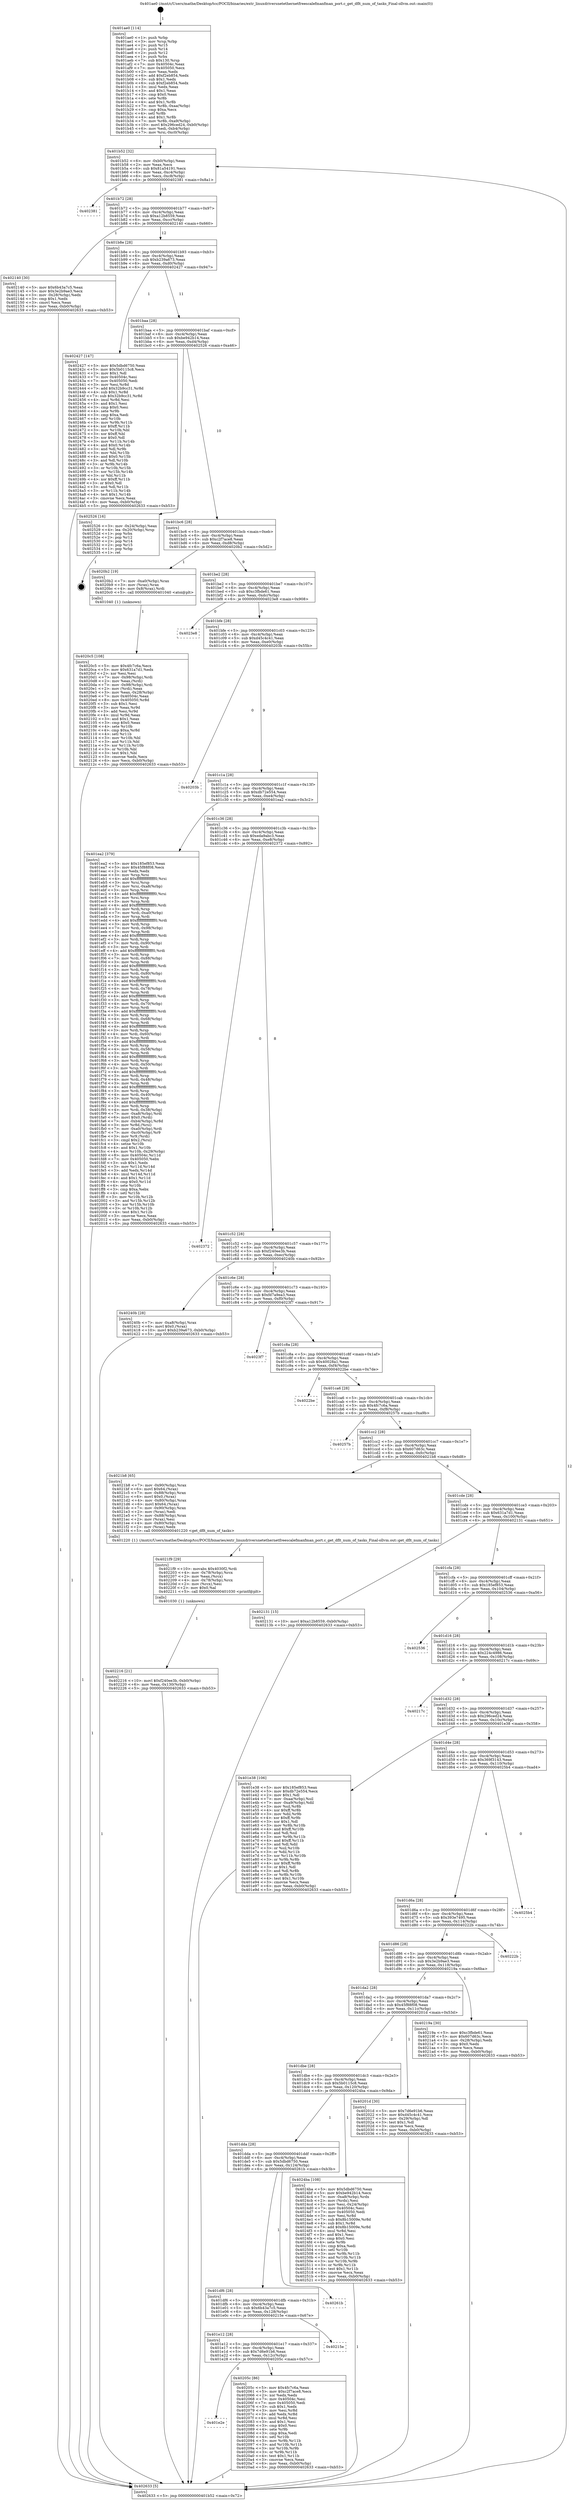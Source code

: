 digraph "0x401ae0" {
  label = "0x401ae0 (/mnt/c/Users/mathe/Desktop/tcc/POCII/binaries/extr_linuxdriversnetethernetfreescalefmanfman_port.c_get_dflt_num_of_tasks_Final-ollvm.out::main(0))"
  labelloc = "t"
  node[shape=record]

  Entry [label="",width=0.3,height=0.3,shape=circle,fillcolor=black,style=filled]
  "0x401b52" [label="{
     0x401b52 [32]\l
     | [instrs]\l
     &nbsp;&nbsp;0x401b52 \<+6\>: mov -0xb0(%rbp),%eax\l
     &nbsp;&nbsp;0x401b58 \<+2\>: mov %eax,%ecx\l
     &nbsp;&nbsp;0x401b5a \<+6\>: sub $0x81a54191,%ecx\l
     &nbsp;&nbsp;0x401b60 \<+6\>: mov %eax,-0xc4(%rbp)\l
     &nbsp;&nbsp;0x401b66 \<+6\>: mov %ecx,-0xc8(%rbp)\l
     &nbsp;&nbsp;0x401b6c \<+6\>: je 0000000000402381 \<main+0x8a1\>\l
  }"]
  "0x402381" [label="{
     0x402381\l
  }", style=dashed]
  "0x401b72" [label="{
     0x401b72 [28]\l
     | [instrs]\l
     &nbsp;&nbsp;0x401b72 \<+5\>: jmp 0000000000401b77 \<main+0x97\>\l
     &nbsp;&nbsp;0x401b77 \<+6\>: mov -0xc4(%rbp),%eax\l
     &nbsp;&nbsp;0x401b7d \<+5\>: sub $0xa12b8559,%eax\l
     &nbsp;&nbsp;0x401b82 \<+6\>: mov %eax,-0xcc(%rbp)\l
     &nbsp;&nbsp;0x401b88 \<+6\>: je 0000000000402140 \<main+0x660\>\l
  }"]
  Exit [label="",width=0.3,height=0.3,shape=circle,fillcolor=black,style=filled,peripheries=2]
  "0x402140" [label="{
     0x402140 [30]\l
     | [instrs]\l
     &nbsp;&nbsp;0x402140 \<+5\>: mov $0x6b43a7c5,%eax\l
     &nbsp;&nbsp;0x402145 \<+5\>: mov $0x3e2b9ae3,%ecx\l
     &nbsp;&nbsp;0x40214a \<+3\>: mov -0x28(%rbp),%edx\l
     &nbsp;&nbsp;0x40214d \<+3\>: cmp $0x1,%edx\l
     &nbsp;&nbsp;0x402150 \<+3\>: cmovl %ecx,%eax\l
     &nbsp;&nbsp;0x402153 \<+6\>: mov %eax,-0xb0(%rbp)\l
     &nbsp;&nbsp;0x402159 \<+5\>: jmp 0000000000402633 \<main+0xb53\>\l
  }"]
  "0x401b8e" [label="{
     0x401b8e [28]\l
     | [instrs]\l
     &nbsp;&nbsp;0x401b8e \<+5\>: jmp 0000000000401b93 \<main+0xb3\>\l
     &nbsp;&nbsp;0x401b93 \<+6\>: mov -0xc4(%rbp),%eax\l
     &nbsp;&nbsp;0x401b99 \<+5\>: sub $0xb239a673,%eax\l
     &nbsp;&nbsp;0x401b9e \<+6\>: mov %eax,-0xd0(%rbp)\l
     &nbsp;&nbsp;0x401ba4 \<+6\>: je 0000000000402427 \<main+0x947\>\l
  }"]
  "0x402216" [label="{
     0x402216 [21]\l
     | [instrs]\l
     &nbsp;&nbsp;0x402216 \<+10\>: movl $0xf240ee3b,-0xb0(%rbp)\l
     &nbsp;&nbsp;0x402220 \<+6\>: mov %eax,-0x130(%rbp)\l
     &nbsp;&nbsp;0x402226 \<+5\>: jmp 0000000000402633 \<main+0xb53\>\l
  }"]
  "0x402427" [label="{
     0x402427 [147]\l
     | [instrs]\l
     &nbsp;&nbsp;0x402427 \<+5\>: mov $0x5dbd6750,%eax\l
     &nbsp;&nbsp;0x40242c \<+5\>: mov $0x5b0115c8,%ecx\l
     &nbsp;&nbsp;0x402431 \<+2\>: mov $0x1,%dl\l
     &nbsp;&nbsp;0x402433 \<+7\>: mov 0x40504c,%esi\l
     &nbsp;&nbsp;0x40243a \<+7\>: mov 0x405050,%edi\l
     &nbsp;&nbsp;0x402441 \<+3\>: mov %esi,%r8d\l
     &nbsp;&nbsp;0x402444 \<+7\>: add $0x32b9cc31,%r8d\l
     &nbsp;&nbsp;0x40244b \<+4\>: sub $0x1,%r8d\l
     &nbsp;&nbsp;0x40244f \<+7\>: sub $0x32b9cc31,%r8d\l
     &nbsp;&nbsp;0x402456 \<+4\>: imul %r8d,%esi\l
     &nbsp;&nbsp;0x40245a \<+3\>: and $0x1,%esi\l
     &nbsp;&nbsp;0x40245d \<+3\>: cmp $0x0,%esi\l
     &nbsp;&nbsp;0x402460 \<+4\>: sete %r9b\l
     &nbsp;&nbsp;0x402464 \<+3\>: cmp $0xa,%edi\l
     &nbsp;&nbsp;0x402467 \<+4\>: setl %r10b\l
     &nbsp;&nbsp;0x40246b \<+3\>: mov %r9b,%r11b\l
     &nbsp;&nbsp;0x40246e \<+4\>: xor $0xff,%r11b\l
     &nbsp;&nbsp;0x402472 \<+3\>: mov %r10b,%bl\l
     &nbsp;&nbsp;0x402475 \<+3\>: xor $0xff,%bl\l
     &nbsp;&nbsp;0x402478 \<+3\>: xor $0x0,%dl\l
     &nbsp;&nbsp;0x40247b \<+3\>: mov %r11b,%r14b\l
     &nbsp;&nbsp;0x40247e \<+4\>: and $0x0,%r14b\l
     &nbsp;&nbsp;0x402482 \<+3\>: and %dl,%r9b\l
     &nbsp;&nbsp;0x402485 \<+3\>: mov %bl,%r15b\l
     &nbsp;&nbsp;0x402488 \<+4\>: and $0x0,%r15b\l
     &nbsp;&nbsp;0x40248c \<+3\>: and %dl,%r10b\l
     &nbsp;&nbsp;0x40248f \<+3\>: or %r9b,%r14b\l
     &nbsp;&nbsp;0x402492 \<+3\>: or %r10b,%r15b\l
     &nbsp;&nbsp;0x402495 \<+3\>: xor %r15b,%r14b\l
     &nbsp;&nbsp;0x402498 \<+3\>: or %bl,%r11b\l
     &nbsp;&nbsp;0x40249b \<+4\>: xor $0xff,%r11b\l
     &nbsp;&nbsp;0x40249f \<+3\>: or $0x0,%dl\l
     &nbsp;&nbsp;0x4024a2 \<+3\>: and %dl,%r11b\l
     &nbsp;&nbsp;0x4024a5 \<+3\>: or %r11b,%r14b\l
     &nbsp;&nbsp;0x4024a8 \<+4\>: test $0x1,%r14b\l
     &nbsp;&nbsp;0x4024ac \<+3\>: cmovne %ecx,%eax\l
     &nbsp;&nbsp;0x4024af \<+6\>: mov %eax,-0xb0(%rbp)\l
     &nbsp;&nbsp;0x4024b5 \<+5\>: jmp 0000000000402633 \<main+0xb53\>\l
  }"]
  "0x401baa" [label="{
     0x401baa [28]\l
     | [instrs]\l
     &nbsp;&nbsp;0x401baa \<+5\>: jmp 0000000000401baf \<main+0xcf\>\l
     &nbsp;&nbsp;0x401baf \<+6\>: mov -0xc4(%rbp),%eax\l
     &nbsp;&nbsp;0x401bb5 \<+5\>: sub $0xbe942b14,%eax\l
     &nbsp;&nbsp;0x401bba \<+6\>: mov %eax,-0xd4(%rbp)\l
     &nbsp;&nbsp;0x401bc0 \<+6\>: je 0000000000402526 \<main+0xa46\>\l
  }"]
  "0x4021f9" [label="{
     0x4021f9 [29]\l
     | [instrs]\l
     &nbsp;&nbsp;0x4021f9 \<+10\>: movabs $0x4030f2,%rdi\l
     &nbsp;&nbsp;0x402203 \<+4\>: mov -0x78(%rbp),%rcx\l
     &nbsp;&nbsp;0x402207 \<+2\>: mov %eax,(%rcx)\l
     &nbsp;&nbsp;0x402209 \<+4\>: mov -0x78(%rbp),%rcx\l
     &nbsp;&nbsp;0x40220d \<+2\>: mov (%rcx),%esi\l
     &nbsp;&nbsp;0x40220f \<+2\>: mov $0x0,%al\l
     &nbsp;&nbsp;0x402211 \<+5\>: call 0000000000401030 \<printf@plt\>\l
     | [calls]\l
     &nbsp;&nbsp;0x401030 \{1\} (unknown)\l
  }"]
  "0x402526" [label="{
     0x402526 [16]\l
     | [instrs]\l
     &nbsp;&nbsp;0x402526 \<+3\>: mov -0x24(%rbp),%eax\l
     &nbsp;&nbsp;0x402529 \<+4\>: lea -0x20(%rbp),%rsp\l
     &nbsp;&nbsp;0x40252d \<+1\>: pop %rbx\l
     &nbsp;&nbsp;0x40252e \<+2\>: pop %r12\l
     &nbsp;&nbsp;0x402530 \<+2\>: pop %r14\l
     &nbsp;&nbsp;0x402532 \<+2\>: pop %r15\l
     &nbsp;&nbsp;0x402534 \<+1\>: pop %rbp\l
     &nbsp;&nbsp;0x402535 \<+1\>: ret\l
  }"]
  "0x401bc6" [label="{
     0x401bc6 [28]\l
     | [instrs]\l
     &nbsp;&nbsp;0x401bc6 \<+5\>: jmp 0000000000401bcb \<main+0xeb\>\l
     &nbsp;&nbsp;0x401bcb \<+6\>: mov -0xc4(%rbp),%eax\l
     &nbsp;&nbsp;0x401bd1 \<+5\>: sub $0xc2f7ace8,%eax\l
     &nbsp;&nbsp;0x401bd6 \<+6\>: mov %eax,-0xd8(%rbp)\l
     &nbsp;&nbsp;0x401bdc \<+6\>: je 00000000004020b2 \<main+0x5d2\>\l
  }"]
  "0x4020c5" [label="{
     0x4020c5 [108]\l
     | [instrs]\l
     &nbsp;&nbsp;0x4020c5 \<+5\>: mov $0x4fc7c6a,%ecx\l
     &nbsp;&nbsp;0x4020ca \<+5\>: mov $0x631a7d1,%edx\l
     &nbsp;&nbsp;0x4020cf \<+2\>: xor %esi,%esi\l
     &nbsp;&nbsp;0x4020d1 \<+7\>: mov -0x98(%rbp),%rdi\l
     &nbsp;&nbsp;0x4020d8 \<+2\>: mov %eax,(%rdi)\l
     &nbsp;&nbsp;0x4020da \<+7\>: mov -0x98(%rbp),%rdi\l
     &nbsp;&nbsp;0x4020e1 \<+2\>: mov (%rdi),%eax\l
     &nbsp;&nbsp;0x4020e3 \<+3\>: mov %eax,-0x28(%rbp)\l
     &nbsp;&nbsp;0x4020e6 \<+7\>: mov 0x40504c,%eax\l
     &nbsp;&nbsp;0x4020ed \<+8\>: mov 0x405050,%r8d\l
     &nbsp;&nbsp;0x4020f5 \<+3\>: sub $0x1,%esi\l
     &nbsp;&nbsp;0x4020f8 \<+3\>: mov %eax,%r9d\l
     &nbsp;&nbsp;0x4020fb \<+3\>: add %esi,%r9d\l
     &nbsp;&nbsp;0x4020fe \<+4\>: imul %r9d,%eax\l
     &nbsp;&nbsp;0x402102 \<+3\>: and $0x1,%eax\l
     &nbsp;&nbsp;0x402105 \<+3\>: cmp $0x0,%eax\l
     &nbsp;&nbsp;0x402108 \<+4\>: sete %r10b\l
     &nbsp;&nbsp;0x40210c \<+4\>: cmp $0xa,%r8d\l
     &nbsp;&nbsp;0x402110 \<+4\>: setl %r11b\l
     &nbsp;&nbsp;0x402114 \<+3\>: mov %r10b,%bl\l
     &nbsp;&nbsp;0x402117 \<+3\>: and %r11b,%bl\l
     &nbsp;&nbsp;0x40211a \<+3\>: xor %r11b,%r10b\l
     &nbsp;&nbsp;0x40211d \<+3\>: or %r10b,%bl\l
     &nbsp;&nbsp;0x402120 \<+3\>: test $0x1,%bl\l
     &nbsp;&nbsp;0x402123 \<+3\>: cmovne %edx,%ecx\l
     &nbsp;&nbsp;0x402126 \<+6\>: mov %ecx,-0xb0(%rbp)\l
     &nbsp;&nbsp;0x40212c \<+5\>: jmp 0000000000402633 \<main+0xb53\>\l
  }"]
  "0x4020b2" [label="{
     0x4020b2 [19]\l
     | [instrs]\l
     &nbsp;&nbsp;0x4020b2 \<+7\>: mov -0xa0(%rbp),%rax\l
     &nbsp;&nbsp;0x4020b9 \<+3\>: mov (%rax),%rax\l
     &nbsp;&nbsp;0x4020bc \<+4\>: mov 0x8(%rax),%rdi\l
     &nbsp;&nbsp;0x4020c0 \<+5\>: call 0000000000401040 \<atoi@plt\>\l
     | [calls]\l
     &nbsp;&nbsp;0x401040 \{1\} (unknown)\l
  }"]
  "0x401be2" [label="{
     0x401be2 [28]\l
     | [instrs]\l
     &nbsp;&nbsp;0x401be2 \<+5\>: jmp 0000000000401be7 \<main+0x107\>\l
     &nbsp;&nbsp;0x401be7 \<+6\>: mov -0xc4(%rbp),%eax\l
     &nbsp;&nbsp;0x401bed \<+5\>: sub $0xc3fbde61,%eax\l
     &nbsp;&nbsp;0x401bf2 \<+6\>: mov %eax,-0xdc(%rbp)\l
     &nbsp;&nbsp;0x401bf8 \<+6\>: je 00000000004023e8 \<main+0x908\>\l
  }"]
  "0x401e2e" [label="{
     0x401e2e\l
  }", style=dashed]
  "0x4023e8" [label="{
     0x4023e8\l
  }", style=dashed]
  "0x401bfe" [label="{
     0x401bfe [28]\l
     | [instrs]\l
     &nbsp;&nbsp;0x401bfe \<+5\>: jmp 0000000000401c03 \<main+0x123\>\l
     &nbsp;&nbsp;0x401c03 \<+6\>: mov -0xc4(%rbp),%eax\l
     &nbsp;&nbsp;0x401c09 \<+5\>: sub $0xd45c4c41,%eax\l
     &nbsp;&nbsp;0x401c0e \<+6\>: mov %eax,-0xe0(%rbp)\l
     &nbsp;&nbsp;0x401c14 \<+6\>: je 000000000040203b \<main+0x55b\>\l
  }"]
  "0x40205c" [label="{
     0x40205c [86]\l
     | [instrs]\l
     &nbsp;&nbsp;0x40205c \<+5\>: mov $0x4fc7c6a,%eax\l
     &nbsp;&nbsp;0x402061 \<+5\>: mov $0xc2f7ace8,%ecx\l
     &nbsp;&nbsp;0x402066 \<+2\>: xor %edx,%edx\l
     &nbsp;&nbsp;0x402068 \<+7\>: mov 0x40504c,%esi\l
     &nbsp;&nbsp;0x40206f \<+7\>: mov 0x405050,%edi\l
     &nbsp;&nbsp;0x402076 \<+3\>: sub $0x1,%edx\l
     &nbsp;&nbsp;0x402079 \<+3\>: mov %esi,%r8d\l
     &nbsp;&nbsp;0x40207c \<+3\>: add %edx,%r8d\l
     &nbsp;&nbsp;0x40207f \<+4\>: imul %r8d,%esi\l
     &nbsp;&nbsp;0x402083 \<+3\>: and $0x1,%esi\l
     &nbsp;&nbsp;0x402086 \<+3\>: cmp $0x0,%esi\l
     &nbsp;&nbsp;0x402089 \<+4\>: sete %r9b\l
     &nbsp;&nbsp;0x40208d \<+3\>: cmp $0xa,%edi\l
     &nbsp;&nbsp;0x402090 \<+4\>: setl %r10b\l
     &nbsp;&nbsp;0x402094 \<+3\>: mov %r9b,%r11b\l
     &nbsp;&nbsp;0x402097 \<+3\>: and %r10b,%r11b\l
     &nbsp;&nbsp;0x40209a \<+3\>: xor %r10b,%r9b\l
     &nbsp;&nbsp;0x40209d \<+3\>: or %r9b,%r11b\l
     &nbsp;&nbsp;0x4020a0 \<+4\>: test $0x1,%r11b\l
     &nbsp;&nbsp;0x4020a4 \<+3\>: cmovne %ecx,%eax\l
     &nbsp;&nbsp;0x4020a7 \<+6\>: mov %eax,-0xb0(%rbp)\l
     &nbsp;&nbsp;0x4020ad \<+5\>: jmp 0000000000402633 \<main+0xb53\>\l
  }"]
  "0x40203b" [label="{
     0x40203b\l
  }", style=dashed]
  "0x401c1a" [label="{
     0x401c1a [28]\l
     | [instrs]\l
     &nbsp;&nbsp;0x401c1a \<+5\>: jmp 0000000000401c1f \<main+0x13f\>\l
     &nbsp;&nbsp;0x401c1f \<+6\>: mov -0xc4(%rbp),%eax\l
     &nbsp;&nbsp;0x401c25 \<+5\>: sub $0xdb72e554,%eax\l
     &nbsp;&nbsp;0x401c2a \<+6\>: mov %eax,-0xe4(%rbp)\l
     &nbsp;&nbsp;0x401c30 \<+6\>: je 0000000000401ea2 \<main+0x3c2\>\l
  }"]
  "0x401e12" [label="{
     0x401e12 [28]\l
     | [instrs]\l
     &nbsp;&nbsp;0x401e12 \<+5\>: jmp 0000000000401e17 \<main+0x337\>\l
     &nbsp;&nbsp;0x401e17 \<+6\>: mov -0xc4(%rbp),%eax\l
     &nbsp;&nbsp;0x401e1d \<+5\>: sub $0x7d6e91b6,%eax\l
     &nbsp;&nbsp;0x401e22 \<+6\>: mov %eax,-0x12c(%rbp)\l
     &nbsp;&nbsp;0x401e28 \<+6\>: je 000000000040205c \<main+0x57c\>\l
  }"]
  "0x401ea2" [label="{
     0x401ea2 [379]\l
     | [instrs]\l
     &nbsp;&nbsp;0x401ea2 \<+5\>: mov $0x185ef853,%eax\l
     &nbsp;&nbsp;0x401ea7 \<+5\>: mov $0x45f88f08,%ecx\l
     &nbsp;&nbsp;0x401eac \<+2\>: xor %edx,%edx\l
     &nbsp;&nbsp;0x401eae \<+3\>: mov %rsp,%rsi\l
     &nbsp;&nbsp;0x401eb1 \<+4\>: add $0xfffffffffffffff0,%rsi\l
     &nbsp;&nbsp;0x401eb5 \<+3\>: mov %rsi,%rsp\l
     &nbsp;&nbsp;0x401eb8 \<+7\>: mov %rsi,-0xa8(%rbp)\l
     &nbsp;&nbsp;0x401ebf \<+3\>: mov %rsp,%rsi\l
     &nbsp;&nbsp;0x401ec2 \<+4\>: add $0xfffffffffffffff0,%rsi\l
     &nbsp;&nbsp;0x401ec6 \<+3\>: mov %rsi,%rsp\l
     &nbsp;&nbsp;0x401ec9 \<+3\>: mov %rsp,%rdi\l
     &nbsp;&nbsp;0x401ecc \<+4\>: add $0xfffffffffffffff0,%rdi\l
     &nbsp;&nbsp;0x401ed0 \<+3\>: mov %rdi,%rsp\l
     &nbsp;&nbsp;0x401ed3 \<+7\>: mov %rdi,-0xa0(%rbp)\l
     &nbsp;&nbsp;0x401eda \<+3\>: mov %rsp,%rdi\l
     &nbsp;&nbsp;0x401edd \<+4\>: add $0xfffffffffffffff0,%rdi\l
     &nbsp;&nbsp;0x401ee1 \<+3\>: mov %rdi,%rsp\l
     &nbsp;&nbsp;0x401ee4 \<+7\>: mov %rdi,-0x98(%rbp)\l
     &nbsp;&nbsp;0x401eeb \<+3\>: mov %rsp,%rdi\l
     &nbsp;&nbsp;0x401eee \<+4\>: add $0xfffffffffffffff0,%rdi\l
     &nbsp;&nbsp;0x401ef2 \<+3\>: mov %rdi,%rsp\l
     &nbsp;&nbsp;0x401ef5 \<+7\>: mov %rdi,-0x90(%rbp)\l
     &nbsp;&nbsp;0x401efc \<+3\>: mov %rsp,%rdi\l
     &nbsp;&nbsp;0x401eff \<+4\>: add $0xfffffffffffffff0,%rdi\l
     &nbsp;&nbsp;0x401f03 \<+3\>: mov %rdi,%rsp\l
     &nbsp;&nbsp;0x401f06 \<+7\>: mov %rdi,-0x88(%rbp)\l
     &nbsp;&nbsp;0x401f0d \<+3\>: mov %rsp,%rdi\l
     &nbsp;&nbsp;0x401f10 \<+4\>: add $0xfffffffffffffff0,%rdi\l
     &nbsp;&nbsp;0x401f14 \<+3\>: mov %rdi,%rsp\l
     &nbsp;&nbsp;0x401f17 \<+4\>: mov %rdi,-0x80(%rbp)\l
     &nbsp;&nbsp;0x401f1b \<+3\>: mov %rsp,%rdi\l
     &nbsp;&nbsp;0x401f1e \<+4\>: add $0xfffffffffffffff0,%rdi\l
     &nbsp;&nbsp;0x401f22 \<+3\>: mov %rdi,%rsp\l
     &nbsp;&nbsp;0x401f25 \<+4\>: mov %rdi,-0x78(%rbp)\l
     &nbsp;&nbsp;0x401f29 \<+3\>: mov %rsp,%rdi\l
     &nbsp;&nbsp;0x401f2c \<+4\>: add $0xfffffffffffffff0,%rdi\l
     &nbsp;&nbsp;0x401f30 \<+3\>: mov %rdi,%rsp\l
     &nbsp;&nbsp;0x401f33 \<+4\>: mov %rdi,-0x70(%rbp)\l
     &nbsp;&nbsp;0x401f37 \<+3\>: mov %rsp,%rdi\l
     &nbsp;&nbsp;0x401f3a \<+4\>: add $0xfffffffffffffff0,%rdi\l
     &nbsp;&nbsp;0x401f3e \<+3\>: mov %rdi,%rsp\l
     &nbsp;&nbsp;0x401f41 \<+4\>: mov %rdi,-0x68(%rbp)\l
     &nbsp;&nbsp;0x401f45 \<+3\>: mov %rsp,%rdi\l
     &nbsp;&nbsp;0x401f48 \<+4\>: add $0xfffffffffffffff0,%rdi\l
     &nbsp;&nbsp;0x401f4c \<+3\>: mov %rdi,%rsp\l
     &nbsp;&nbsp;0x401f4f \<+4\>: mov %rdi,-0x60(%rbp)\l
     &nbsp;&nbsp;0x401f53 \<+3\>: mov %rsp,%rdi\l
     &nbsp;&nbsp;0x401f56 \<+4\>: add $0xfffffffffffffff0,%rdi\l
     &nbsp;&nbsp;0x401f5a \<+3\>: mov %rdi,%rsp\l
     &nbsp;&nbsp;0x401f5d \<+4\>: mov %rdi,-0x58(%rbp)\l
     &nbsp;&nbsp;0x401f61 \<+3\>: mov %rsp,%rdi\l
     &nbsp;&nbsp;0x401f64 \<+4\>: add $0xfffffffffffffff0,%rdi\l
     &nbsp;&nbsp;0x401f68 \<+3\>: mov %rdi,%rsp\l
     &nbsp;&nbsp;0x401f6b \<+4\>: mov %rdi,-0x50(%rbp)\l
     &nbsp;&nbsp;0x401f6f \<+3\>: mov %rsp,%rdi\l
     &nbsp;&nbsp;0x401f72 \<+4\>: add $0xfffffffffffffff0,%rdi\l
     &nbsp;&nbsp;0x401f76 \<+3\>: mov %rdi,%rsp\l
     &nbsp;&nbsp;0x401f79 \<+4\>: mov %rdi,-0x48(%rbp)\l
     &nbsp;&nbsp;0x401f7d \<+3\>: mov %rsp,%rdi\l
     &nbsp;&nbsp;0x401f80 \<+4\>: add $0xfffffffffffffff0,%rdi\l
     &nbsp;&nbsp;0x401f84 \<+3\>: mov %rdi,%rsp\l
     &nbsp;&nbsp;0x401f87 \<+4\>: mov %rdi,-0x40(%rbp)\l
     &nbsp;&nbsp;0x401f8b \<+3\>: mov %rsp,%rdi\l
     &nbsp;&nbsp;0x401f8e \<+4\>: add $0xfffffffffffffff0,%rdi\l
     &nbsp;&nbsp;0x401f92 \<+3\>: mov %rdi,%rsp\l
     &nbsp;&nbsp;0x401f95 \<+4\>: mov %rdi,-0x38(%rbp)\l
     &nbsp;&nbsp;0x401f99 \<+7\>: mov -0xa8(%rbp),%rdi\l
     &nbsp;&nbsp;0x401fa0 \<+6\>: movl $0x0,(%rdi)\l
     &nbsp;&nbsp;0x401fa6 \<+7\>: mov -0xb4(%rbp),%r8d\l
     &nbsp;&nbsp;0x401fad \<+3\>: mov %r8d,(%rsi)\l
     &nbsp;&nbsp;0x401fb0 \<+7\>: mov -0xa0(%rbp),%rdi\l
     &nbsp;&nbsp;0x401fb7 \<+7\>: mov -0xc0(%rbp),%r9\l
     &nbsp;&nbsp;0x401fbe \<+3\>: mov %r9,(%rdi)\l
     &nbsp;&nbsp;0x401fc1 \<+3\>: cmpl $0x2,(%rsi)\l
     &nbsp;&nbsp;0x401fc4 \<+4\>: setne %r10b\l
     &nbsp;&nbsp;0x401fc8 \<+4\>: and $0x1,%r10b\l
     &nbsp;&nbsp;0x401fcc \<+4\>: mov %r10b,-0x29(%rbp)\l
     &nbsp;&nbsp;0x401fd0 \<+8\>: mov 0x40504c,%r11d\l
     &nbsp;&nbsp;0x401fd8 \<+7\>: mov 0x405050,%ebx\l
     &nbsp;&nbsp;0x401fdf \<+3\>: sub $0x1,%edx\l
     &nbsp;&nbsp;0x401fe2 \<+3\>: mov %r11d,%r14d\l
     &nbsp;&nbsp;0x401fe5 \<+3\>: add %edx,%r14d\l
     &nbsp;&nbsp;0x401fe8 \<+4\>: imul %r14d,%r11d\l
     &nbsp;&nbsp;0x401fec \<+4\>: and $0x1,%r11d\l
     &nbsp;&nbsp;0x401ff0 \<+4\>: cmp $0x0,%r11d\l
     &nbsp;&nbsp;0x401ff4 \<+4\>: sete %r10b\l
     &nbsp;&nbsp;0x401ff8 \<+3\>: cmp $0xa,%ebx\l
     &nbsp;&nbsp;0x401ffb \<+4\>: setl %r15b\l
     &nbsp;&nbsp;0x401fff \<+3\>: mov %r10b,%r12b\l
     &nbsp;&nbsp;0x402002 \<+3\>: and %r15b,%r12b\l
     &nbsp;&nbsp;0x402005 \<+3\>: xor %r15b,%r10b\l
     &nbsp;&nbsp;0x402008 \<+3\>: or %r10b,%r12b\l
     &nbsp;&nbsp;0x40200b \<+4\>: test $0x1,%r12b\l
     &nbsp;&nbsp;0x40200f \<+3\>: cmovne %ecx,%eax\l
     &nbsp;&nbsp;0x402012 \<+6\>: mov %eax,-0xb0(%rbp)\l
     &nbsp;&nbsp;0x402018 \<+5\>: jmp 0000000000402633 \<main+0xb53\>\l
  }"]
  "0x401c36" [label="{
     0x401c36 [28]\l
     | [instrs]\l
     &nbsp;&nbsp;0x401c36 \<+5\>: jmp 0000000000401c3b \<main+0x15b\>\l
     &nbsp;&nbsp;0x401c3b \<+6\>: mov -0xc4(%rbp),%eax\l
     &nbsp;&nbsp;0x401c41 \<+5\>: sub $0xeda9abc3,%eax\l
     &nbsp;&nbsp;0x401c46 \<+6\>: mov %eax,-0xe8(%rbp)\l
     &nbsp;&nbsp;0x401c4c \<+6\>: je 0000000000402372 \<main+0x892\>\l
  }"]
  "0x40215e" [label="{
     0x40215e\l
  }", style=dashed]
  "0x402372" [label="{
     0x402372\l
  }", style=dashed]
  "0x401c52" [label="{
     0x401c52 [28]\l
     | [instrs]\l
     &nbsp;&nbsp;0x401c52 \<+5\>: jmp 0000000000401c57 \<main+0x177\>\l
     &nbsp;&nbsp;0x401c57 \<+6\>: mov -0xc4(%rbp),%eax\l
     &nbsp;&nbsp;0x401c5d \<+5\>: sub $0xf240ee3b,%eax\l
     &nbsp;&nbsp;0x401c62 \<+6\>: mov %eax,-0xec(%rbp)\l
     &nbsp;&nbsp;0x401c68 \<+6\>: je 000000000040240b \<main+0x92b\>\l
  }"]
  "0x401df6" [label="{
     0x401df6 [28]\l
     | [instrs]\l
     &nbsp;&nbsp;0x401df6 \<+5\>: jmp 0000000000401dfb \<main+0x31b\>\l
     &nbsp;&nbsp;0x401dfb \<+6\>: mov -0xc4(%rbp),%eax\l
     &nbsp;&nbsp;0x401e01 \<+5\>: sub $0x6b43a7c5,%eax\l
     &nbsp;&nbsp;0x401e06 \<+6\>: mov %eax,-0x128(%rbp)\l
     &nbsp;&nbsp;0x401e0c \<+6\>: je 000000000040215e \<main+0x67e\>\l
  }"]
  "0x40240b" [label="{
     0x40240b [28]\l
     | [instrs]\l
     &nbsp;&nbsp;0x40240b \<+7\>: mov -0xa8(%rbp),%rax\l
     &nbsp;&nbsp;0x402412 \<+6\>: movl $0x0,(%rax)\l
     &nbsp;&nbsp;0x402418 \<+10\>: movl $0xb239a673,-0xb0(%rbp)\l
     &nbsp;&nbsp;0x402422 \<+5\>: jmp 0000000000402633 \<main+0xb53\>\l
  }"]
  "0x401c6e" [label="{
     0x401c6e [28]\l
     | [instrs]\l
     &nbsp;&nbsp;0x401c6e \<+5\>: jmp 0000000000401c73 \<main+0x193\>\l
     &nbsp;&nbsp;0x401c73 \<+6\>: mov -0xc4(%rbp),%eax\l
     &nbsp;&nbsp;0x401c79 \<+5\>: sub $0xfd7a9ea3,%eax\l
     &nbsp;&nbsp;0x401c7e \<+6\>: mov %eax,-0xf0(%rbp)\l
     &nbsp;&nbsp;0x401c84 \<+6\>: je 00000000004023f7 \<main+0x917\>\l
  }"]
  "0x40261b" [label="{
     0x40261b\l
  }", style=dashed]
  "0x4023f7" [label="{
     0x4023f7\l
  }", style=dashed]
  "0x401c8a" [label="{
     0x401c8a [28]\l
     | [instrs]\l
     &nbsp;&nbsp;0x401c8a \<+5\>: jmp 0000000000401c8f \<main+0x1af\>\l
     &nbsp;&nbsp;0x401c8f \<+6\>: mov -0xc4(%rbp),%eax\l
     &nbsp;&nbsp;0x401c95 \<+5\>: sub $0x40028a1,%eax\l
     &nbsp;&nbsp;0x401c9a \<+6\>: mov %eax,-0xf4(%rbp)\l
     &nbsp;&nbsp;0x401ca0 \<+6\>: je 00000000004022be \<main+0x7de\>\l
  }"]
  "0x401dda" [label="{
     0x401dda [28]\l
     | [instrs]\l
     &nbsp;&nbsp;0x401dda \<+5\>: jmp 0000000000401ddf \<main+0x2ff\>\l
     &nbsp;&nbsp;0x401ddf \<+6\>: mov -0xc4(%rbp),%eax\l
     &nbsp;&nbsp;0x401de5 \<+5\>: sub $0x5dbd6750,%eax\l
     &nbsp;&nbsp;0x401dea \<+6\>: mov %eax,-0x124(%rbp)\l
     &nbsp;&nbsp;0x401df0 \<+6\>: je 000000000040261b \<main+0xb3b\>\l
  }"]
  "0x4022be" [label="{
     0x4022be\l
  }", style=dashed]
  "0x401ca6" [label="{
     0x401ca6 [28]\l
     | [instrs]\l
     &nbsp;&nbsp;0x401ca6 \<+5\>: jmp 0000000000401cab \<main+0x1cb\>\l
     &nbsp;&nbsp;0x401cab \<+6\>: mov -0xc4(%rbp),%eax\l
     &nbsp;&nbsp;0x401cb1 \<+5\>: sub $0x4fc7c6a,%eax\l
     &nbsp;&nbsp;0x401cb6 \<+6\>: mov %eax,-0xf8(%rbp)\l
     &nbsp;&nbsp;0x401cbc \<+6\>: je 000000000040257b \<main+0xa9b\>\l
  }"]
  "0x4024ba" [label="{
     0x4024ba [108]\l
     | [instrs]\l
     &nbsp;&nbsp;0x4024ba \<+5\>: mov $0x5dbd6750,%eax\l
     &nbsp;&nbsp;0x4024bf \<+5\>: mov $0xbe942b14,%ecx\l
     &nbsp;&nbsp;0x4024c4 \<+7\>: mov -0xa8(%rbp),%rdx\l
     &nbsp;&nbsp;0x4024cb \<+2\>: mov (%rdx),%esi\l
     &nbsp;&nbsp;0x4024cd \<+3\>: mov %esi,-0x24(%rbp)\l
     &nbsp;&nbsp;0x4024d0 \<+7\>: mov 0x40504c,%esi\l
     &nbsp;&nbsp;0x4024d7 \<+7\>: mov 0x405050,%edi\l
     &nbsp;&nbsp;0x4024de \<+3\>: mov %esi,%r8d\l
     &nbsp;&nbsp;0x4024e1 \<+7\>: sub $0x8b15009e,%r8d\l
     &nbsp;&nbsp;0x4024e8 \<+4\>: sub $0x1,%r8d\l
     &nbsp;&nbsp;0x4024ec \<+7\>: add $0x8b15009e,%r8d\l
     &nbsp;&nbsp;0x4024f3 \<+4\>: imul %r8d,%esi\l
     &nbsp;&nbsp;0x4024f7 \<+3\>: and $0x1,%esi\l
     &nbsp;&nbsp;0x4024fa \<+3\>: cmp $0x0,%esi\l
     &nbsp;&nbsp;0x4024fd \<+4\>: sete %r9b\l
     &nbsp;&nbsp;0x402501 \<+3\>: cmp $0xa,%edi\l
     &nbsp;&nbsp;0x402504 \<+4\>: setl %r10b\l
     &nbsp;&nbsp;0x402508 \<+3\>: mov %r9b,%r11b\l
     &nbsp;&nbsp;0x40250b \<+3\>: and %r10b,%r11b\l
     &nbsp;&nbsp;0x40250e \<+3\>: xor %r10b,%r9b\l
     &nbsp;&nbsp;0x402511 \<+3\>: or %r9b,%r11b\l
     &nbsp;&nbsp;0x402514 \<+4\>: test $0x1,%r11b\l
     &nbsp;&nbsp;0x402518 \<+3\>: cmovne %ecx,%eax\l
     &nbsp;&nbsp;0x40251b \<+6\>: mov %eax,-0xb0(%rbp)\l
     &nbsp;&nbsp;0x402521 \<+5\>: jmp 0000000000402633 \<main+0xb53\>\l
  }"]
  "0x40257b" [label="{
     0x40257b\l
  }", style=dashed]
  "0x401cc2" [label="{
     0x401cc2 [28]\l
     | [instrs]\l
     &nbsp;&nbsp;0x401cc2 \<+5\>: jmp 0000000000401cc7 \<main+0x1e7\>\l
     &nbsp;&nbsp;0x401cc7 \<+6\>: mov -0xc4(%rbp),%eax\l
     &nbsp;&nbsp;0x401ccd \<+5\>: sub $0x607d63c,%eax\l
     &nbsp;&nbsp;0x401cd2 \<+6\>: mov %eax,-0xfc(%rbp)\l
     &nbsp;&nbsp;0x401cd8 \<+6\>: je 00000000004021b8 \<main+0x6d8\>\l
  }"]
  "0x401dbe" [label="{
     0x401dbe [28]\l
     | [instrs]\l
     &nbsp;&nbsp;0x401dbe \<+5\>: jmp 0000000000401dc3 \<main+0x2e3\>\l
     &nbsp;&nbsp;0x401dc3 \<+6\>: mov -0xc4(%rbp),%eax\l
     &nbsp;&nbsp;0x401dc9 \<+5\>: sub $0x5b0115c8,%eax\l
     &nbsp;&nbsp;0x401dce \<+6\>: mov %eax,-0x120(%rbp)\l
     &nbsp;&nbsp;0x401dd4 \<+6\>: je 00000000004024ba \<main+0x9da\>\l
  }"]
  "0x4021b8" [label="{
     0x4021b8 [65]\l
     | [instrs]\l
     &nbsp;&nbsp;0x4021b8 \<+7\>: mov -0x90(%rbp),%rax\l
     &nbsp;&nbsp;0x4021bf \<+6\>: movl $0x64,(%rax)\l
     &nbsp;&nbsp;0x4021c5 \<+7\>: mov -0x88(%rbp),%rax\l
     &nbsp;&nbsp;0x4021cc \<+6\>: movl $0x0,(%rax)\l
     &nbsp;&nbsp;0x4021d2 \<+4\>: mov -0x80(%rbp),%rax\l
     &nbsp;&nbsp;0x4021d6 \<+6\>: movl $0x64,(%rax)\l
     &nbsp;&nbsp;0x4021dc \<+7\>: mov -0x90(%rbp),%rax\l
     &nbsp;&nbsp;0x4021e3 \<+2\>: mov (%rax),%edi\l
     &nbsp;&nbsp;0x4021e5 \<+7\>: mov -0x88(%rbp),%rax\l
     &nbsp;&nbsp;0x4021ec \<+2\>: mov (%rax),%esi\l
     &nbsp;&nbsp;0x4021ee \<+4\>: mov -0x80(%rbp),%rax\l
     &nbsp;&nbsp;0x4021f2 \<+2\>: mov (%rax),%edx\l
     &nbsp;&nbsp;0x4021f4 \<+5\>: call 0000000000401220 \<get_dflt_num_of_tasks\>\l
     | [calls]\l
     &nbsp;&nbsp;0x401220 \{1\} (/mnt/c/Users/mathe/Desktop/tcc/POCII/binaries/extr_linuxdriversnetethernetfreescalefmanfman_port.c_get_dflt_num_of_tasks_Final-ollvm.out::get_dflt_num_of_tasks)\l
  }"]
  "0x401cde" [label="{
     0x401cde [28]\l
     | [instrs]\l
     &nbsp;&nbsp;0x401cde \<+5\>: jmp 0000000000401ce3 \<main+0x203\>\l
     &nbsp;&nbsp;0x401ce3 \<+6\>: mov -0xc4(%rbp),%eax\l
     &nbsp;&nbsp;0x401ce9 \<+5\>: sub $0x631a7d1,%eax\l
     &nbsp;&nbsp;0x401cee \<+6\>: mov %eax,-0x100(%rbp)\l
     &nbsp;&nbsp;0x401cf4 \<+6\>: je 0000000000402131 \<main+0x651\>\l
  }"]
  "0x40201d" [label="{
     0x40201d [30]\l
     | [instrs]\l
     &nbsp;&nbsp;0x40201d \<+5\>: mov $0x7d6e91b6,%eax\l
     &nbsp;&nbsp;0x402022 \<+5\>: mov $0xd45c4c41,%ecx\l
     &nbsp;&nbsp;0x402027 \<+3\>: mov -0x29(%rbp),%dl\l
     &nbsp;&nbsp;0x40202a \<+3\>: test $0x1,%dl\l
     &nbsp;&nbsp;0x40202d \<+3\>: cmovne %ecx,%eax\l
     &nbsp;&nbsp;0x402030 \<+6\>: mov %eax,-0xb0(%rbp)\l
     &nbsp;&nbsp;0x402036 \<+5\>: jmp 0000000000402633 \<main+0xb53\>\l
  }"]
  "0x402131" [label="{
     0x402131 [15]\l
     | [instrs]\l
     &nbsp;&nbsp;0x402131 \<+10\>: movl $0xa12b8559,-0xb0(%rbp)\l
     &nbsp;&nbsp;0x40213b \<+5\>: jmp 0000000000402633 \<main+0xb53\>\l
  }"]
  "0x401cfa" [label="{
     0x401cfa [28]\l
     | [instrs]\l
     &nbsp;&nbsp;0x401cfa \<+5\>: jmp 0000000000401cff \<main+0x21f\>\l
     &nbsp;&nbsp;0x401cff \<+6\>: mov -0xc4(%rbp),%eax\l
     &nbsp;&nbsp;0x401d05 \<+5\>: sub $0x185ef853,%eax\l
     &nbsp;&nbsp;0x401d0a \<+6\>: mov %eax,-0x104(%rbp)\l
     &nbsp;&nbsp;0x401d10 \<+6\>: je 0000000000402536 \<main+0xa56\>\l
  }"]
  "0x401da2" [label="{
     0x401da2 [28]\l
     | [instrs]\l
     &nbsp;&nbsp;0x401da2 \<+5\>: jmp 0000000000401da7 \<main+0x2c7\>\l
     &nbsp;&nbsp;0x401da7 \<+6\>: mov -0xc4(%rbp),%eax\l
     &nbsp;&nbsp;0x401dad \<+5\>: sub $0x45f88f08,%eax\l
     &nbsp;&nbsp;0x401db2 \<+6\>: mov %eax,-0x11c(%rbp)\l
     &nbsp;&nbsp;0x401db8 \<+6\>: je 000000000040201d \<main+0x53d\>\l
  }"]
  "0x402536" [label="{
     0x402536\l
  }", style=dashed]
  "0x401d16" [label="{
     0x401d16 [28]\l
     | [instrs]\l
     &nbsp;&nbsp;0x401d16 \<+5\>: jmp 0000000000401d1b \<main+0x23b\>\l
     &nbsp;&nbsp;0x401d1b \<+6\>: mov -0xc4(%rbp),%eax\l
     &nbsp;&nbsp;0x401d21 \<+5\>: sub $0x224c4986,%eax\l
     &nbsp;&nbsp;0x401d26 \<+6\>: mov %eax,-0x108(%rbp)\l
     &nbsp;&nbsp;0x401d2c \<+6\>: je 000000000040217c \<main+0x69c\>\l
  }"]
  "0x40219a" [label="{
     0x40219a [30]\l
     | [instrs]\l
     &nbsp;&nbsp;0x40219a \<+5\>: mov $0xc3fbde61,%eax\l
     &nbsp;&nbsp;0x40219f \<+5\>: mov $0x607d63c,%ecx\l
     &nbsp;&nbsp;0x4021a4 \<+3\>: mov -0x28(%rbp),%edx\l
     &nbsp;&nbsp;0x4021a7 \<+3\>: cmp $0x0,%edx\l
     &nbsp;&nbsp;0x4021aa \<+3\>: cmove %ecx,%eax\l
     &nbsp;&nbsp;0x4021ad \<+6\>: mov %eax,-0xb0(%rbp)\l
     &nbsp;&nbsp;0x4021b3 \<+5\>: jmp 0000000000402633 \<main+0xb53\>\l
  }"]
  "0x40217c" [label="{
     0x40217c\l
  }", style=dashed]
  "0x401d32" [label="{
     0x401d32 [28]\l
     | [instrs]\l
     &nbsp;&nbsp;0x401d32 \<+5\>: jmp 0000000000401d37 \<main+0x257\>\l
     &nbsp;&nbsp;0x401d37 \<+6\>: mov -0xc4(%rbp),%eax\l
     &nbsp;&nbsp;0x401d3d \<+5\>: sub $0x296ced24,%eax\l
     &nbsp;&nbsp;0x401d42 \<+6\>: mov %eax,-0x10c(%rbp)\l
     &nbsp;&nbsp;0x401d48 \<+6\>: je 0000000000401e38 \<main+0x358\>\l
  }"]
  "0x401d86" [label="{
     0x401d86 [28]\l
     | [instrs]\l
     &nbsp;&nbsp;0x401d86 \<+5\>: jmp 0000000000401d8b \<main+0x2ab\>\l
     &nbsp;&nbsp;0x401d8b \<+6\>: mov -0xc4(%rbp),%eax\l
     &nbsp;&nbsp;0x401d91 \<+5\>: sub $0x3e2b9ae3,%eax\l
     &nbsp;&nbsp;0x401d96 \<+6\>: mov %eax,-0x118(%rbp)\l
     &nbsp;&nbsp;0x401d9c \<+6\>: je 000000000040219a \<main+0x6ba\>\l
  }"]
  "0x401e38" [label="{
     0x401e38 [106]\l
     | [instrs]\l
     &nbsp;&nbsp;0x401e38 \<+5\>: mov $0x185ef853,%eax\l
     &nbsp;&nbsp;0x401e3d \<+5\>: mov $0xdb72e554,%ecx\l
     &nbsp;&nbsp;0x401e42 \<+2\>: mov $0x1,%dl\l
     &nbsp;&nbsp;0x401e44 \<+7\>: mov -0xaa(%rbp),%sil\l
     &nbsp;&nbsp;0x401e4b \<+7\>: mov -0xa9(%rbp),%dil\l
     &nbsp;&nbsp;0x401e52 \<+3\>: mov %sil,%r8b\l
     &nbsp;&nbsp;0x401e55 \<+4\>: xor $0xff,%r8b\l
     &nbsp;&nbsp;0x401e59 \<+3\>: mov %dil,%r9b\l
     &nbsp;&nbsp;0x401e5c \<+4\>: xor $0xff,%r9b\l
     &nbsp;&nbsp;0x401e60 \<+3\>: xor $0x1,%dl\l
     &nbsp;&nbsp;0x401e63 \<+3\>: mov %r8b,%r10b\l
     &nbsp;&nbsp;0x401e66 \<+4\>: and $0xff,%r10b\l
     &nbsp;&nbsp;0x401e6a \<+3\>: and %dl,%sil\l
     &nbsp;&nbsp;0x401e6d \<+3\>: mov %r9b,%r11b\l
     &nbsp;&nbsp;0x401e70 \<+4\>: and $0xff,%r11b\l
     &nbsp;&nbsp;0x401e74 \<+3\>: and %dl,%dil\l
     &nbsp;&nbsp;0x401e77 \<+3\>: or %sil,%r10b\l
     &nbsp;&nbsp;0x401e7a \<+3\>: or %dil,%r11b\l
     &nbsp;&nbsp;0x401e7d \<+3\>: xor %r11b,%r10b\l
     &nbsp;&nbsp;0x401e80 \<+3\>: or %r9b,%r8b\l
     &nbsp;&nbsp;0x401e83 \<+4\>: xor $0xff,%r8b\l
     &nbsp;&nbsp;0x401e87 \<+3\>: or $0x1,%dl\l
     &nbsp;&nbsp;0x401e8a \<+3\>: and %dl,%r8b\l
     &nbsp;&nbsp;0x401e8d \<+3\>: or %r8b,%r10b\l
     &nbsp;&nbsp;0x401e90 \<+4\>: test $0x1,%r10b\l
     &nbsp;&nbsp;0x401e94 \<+3\>: cmovne %ecx,%eax\l
     &nbsp;&nbsp;0x401e97 \<+6\>: mov %eax,-0xb0(%rbp)\l
     &nbsp;&nbsp;0x401e9d \<+5\>: jmp 0000000000402633 \<main+0xb53\>\l
  }"]
  "0x401d4e" [label="{
     0x401d4e [28]\l
     | [instrs]\l
     &nbsp;&nbsp;0x401d4e \<+5\>: jmp 0000000000401d53 \<main+0x273\>\l
     &nbsp;&nbsp;0x401d53 \<+6\>: mov -0xc4(%rbp),%eax\l
     &nbsp;&nbsp;0x401d59 \<+5\>: sub $0x369f3143,%eax\l
     &nbsp;&nbsp;0x401d5e \<+6\>: mov %eax,-0x110(%rbp)\l
     &nbsp;&nbsp;0x401d64 \<+6\>: je 00000000004025b4 \<main+0xad4\>\l
  }"]
  "0x402633" [label="{
     0x402633 [5]\l
     | [instrs]\l
     &nbsp;&nbsp;0x402633 \<+5\>: jmp 0000000000401b52 \<main+0x72\>\l
  }"]
  "0x401ae0" [label="{
     0x401ae0 [114]\l
     | [instrs]\l
     &nbsp;&nbsp;0x401ae0 \<+1\>: push %rbp\l
     &nbsp;&nbsp;0x401ae1 \<+3\>: mov %rsp,%rbp\l
     &nbsp;&nbsp;0x401ae4 \<+2\>: push %r15\l
     &nbsp;&nbsp;0x401ae6 \<+2\>: push %r14\l
     &nbsp;&nbsp;0x401ae8 \<+2\>: push %r12\l
     &nbsp;&nbsp;0x401aea \<+1\>: push %rbx\l
     &nbsp;&nbsp;0x401aeb \<+7\>: sub $0x130,%rsp\l
     &nbsp;&nbsp;0x401af2 \<+7\>: mov 0x40504c,%eax\l
     &nbsp;&nbsp;0x401af9 \<+7\>: mov 0x405050,%ecx\l
     &nbsp;&nbsp;0x401b00 \<+2\>: mov %eax,%edx\l
     &nbsp;&nbsp;0x401b02 \<+6\>: add $0xf2eb854,%edx\l
     &nbsp;&nbsp;0x401b08 \<+3\>: sub $0x1,%edx\l
     &nbsp;&nbsp;0x401b0b \<+6\>: sub $0xf2eb854,%edx\l
     &nbsp;&nbsp;0x401b11 \<+3\>: imul %edx,%eax\l
     &nbsp;&nbsp;0x401b14 \<+3\>: and $0x1,%eax\l
     &nbsp;&nbsp;0x401b17 \<+3\>: cmp $0x0,%eax\l
     &nbsp;&nbsp;0x401b1a \<+4\>: sete %r8b\l
     &nbsp;&nbsp;0x401b1e \<+4\>: and $0x1,%r8b\l
     &nbsp;&nbsp;0x401b22 \<+7\>: mov %r8b,-0xaa(%rbp)\l
     &nbsp;&nbsp;0x401b29 \<+3\>: cmp $0xa,%ecx\l
     &nbsp;&nbsp;0x401b2c \<+4\>: setl %r8b\l
     &nbsp;&nbsp;0x401b30 \<+4\>: and $0x1,%r8b\l
     &nbsp;&nbsp;0x401b34 \<+7\>: mov %r8b,-0xa9(%rbp)\l
     &nbsp;&nbsp;0x401b3b \<+10\>: movl $0x296ced24,-0xb0(%rbp)\l
     &nbsp;&nbsp;0x401b45 \<+6\>: mov %edi,-0xb4(%rbp)\l
     &nbsp;&nbsp;0x401b4b \<+7\>: mov %rsi,-0xc0(%rbp)\l
  }"]
  "0x40222b" [label="{
     0x40222b\l
  }", style=dashed]
  "0x401d6a" [label="{
     0x401d6a [28]\l
     | [instrs]\l
     &nbsp;&nbsp;0x401d6a \<+5\>: jmp 0000000000401d6f \<main+0x28f\>\l
     &nbsp;&nbsp;0x401d6f \<+6\>: mov -0xc4(%rbp),%eax\l
     &nbsp;&nbsp;0x401d75 \<+5\>: sub $0x393e7495,%eax\l
     &nbsp;&nbsp;0x401d7a \<+6\>: mov %eax,-0x114(%rbp)\l
     &nbsp;&nbsp;0x401d80 \<+6\>: je 000000000040222b \<main+0x74b\>\l
  }"]
  "0x4025b4" [label="{
     0x4025b4\l
  }", style=dashed]
  Entry -> "0x401ae0" [label=" 1"]
  "0x401b52" -> "0x402381" [label=" 0"]
  "0x401b52" -> "0x401b72" [label=" 13"]
  "0x402526" -> Exit [label=" 1"]
  "0x401b72" -> "0x402140" [label=" 1"]
  "0x401b72" -> "0x401b8e" [label=" 12"]
  "0x4024ba" -> "0x402633" [label=" 1"]
  "0x401b8e" -> "0x402427" [label=" 1"]
  "0x401b8e" -> "0x401baa" [label=" 11"]
  "0x402427" -> "0x402633" [label=" 1"]
  "0x401baa" -> "0x402526" [label=" 1"]
  "0x401baa" -> "0x401bc6" [label=" 10"]
  "0x40240b" -> "0x402633" [label=" 1"]
  "0x401bc6" -> "0x4020b2" [label=" 1"]
  "0x401bc6" -> "0x401be2" [label=" 9"]
  "0x402216" -> "0x402633" [label=" 1"]
  "0x401be2" -> "0x4023e8" [label=" 0"]
  "0x401be2" -> "0x401bfe" [label=" 9"]
  "0x4021f9" -> "0x402216" [label=" 1"]
  "0x401bfe" -> "0x40203b" [label=" 0"]
  "0x401bfe" -> "0x401c1a" [label=" 9"]
  "0x4021b8" -> "0x4021f9" [label=" 1"]
  "0x401c1a" -> "0x401ea2" [label=" 1"]
  "0x401c1a" -> "0x401c36" [label=" 8"]
  "0x402140" -> "0x402633" [label=" 1"]
  "0x401c36" -> "0x402372" [label=" 0"]
  "0x401c36" -> "0x401c52" [label=" 8"]
  "0x402131" -> "0x402633" [label=" 1"]
  "0x401c52" -> "0x40240b" [label=" 1"]
  "0x401c52" -> "0x401c6e" [label=" 7"]
  "0x4020b2" -> "0x4020c5" [label=" 1"]
  "0x401c6e" -> "0x4023f7" [label=" 0"]
  "0x401c6e" -> "0x401c8a" [label=" 7"]
  "0x40205c" -> "0x402633" [label=" 1"]
  "0x401c8a" -> "0x4022be" [label=" 0"]
  "0x401c8a" -> "0x401ca6" [label=" 7"]
  "0x401e12" -> "0x40205c" [label=" 1"]
  "0x401ca6" -> "0x40257b" [label=" 0"]
  "0x401ca6" -> "0x401cc2" [label=" 7"]
  "0x40219a" -> "0x402633" [label=" 1"]
  "0x401cc2" -> "0x4021b8" [label=" 1"]
  "0x401cc2" -> "0x401cde" [label=" 6"]
  "0x401df6" -> "0x40215e" [label=" 0"]
  "0x401cde" -> "0x402131" [label=" 1"]
  "0x401cde" -> "0x401cfa" [label=" 5"]
  "0x4020c5" -> "0x402633" [label=" 1"]
  "0x401cfa" -> "0x402536" [label=" 0"]
  "0x401cfa" -> "0x401d16" [label=" 5"]
  "0x401dda" -> "0x40261b" [label=" 0"]
  "0x401d16" -> "0x40217c" [label=" 0"]
  "0x401d16" -> "0x401d32" [label=" 5"]
  "0x401e12" -> "0x401e2e" [label=" 0"]
  "0x401d32" -> "0x401e38" [label=" 1"]
  "0x401d32" -> "0x401d4e" [label=" 4"]
  "0x401e38" -> "0x402633" [label=" 1"]
  "0x401ae0" -> "0x401b52" [label=" 1"]
  "0x402633" -> "0x401b52" [label=" 12"]
  "0x401dbe" -> "0x4024ba" [label=" 1"]
  "0x401ea2" -> "0x402633" [label=" 1"]
  "0x401df6" -> "0x401e12" [label=" 1"]
  "0x401d4e" -> "0x4025b4" [label=" 0"]
  "0x401d4e" -> "0x401d6a" [label=" 4"]
  "0x40201d" -> "0x402633" [label=" 1"]
  "0x401d6a" -> "0x40222b" [label=" 0"]
  "0x401d6a" -> "0x401d86" [label=" 4"]
  "0x401dbe" -> "0x401dda" [label=" 1"]
  "0x401d86" -> "0x40219a" [label=" 1"]
  "0x401d86" -> "0x401da2" [label=" 3"]
  "0x401dda" -> "0x401df6" [label=" 1"]
  "0x401da2" -> "0x40201d" [label=" 1"]
  "0x401da2" -> "0x401dbe" [label=" 2"]
}
